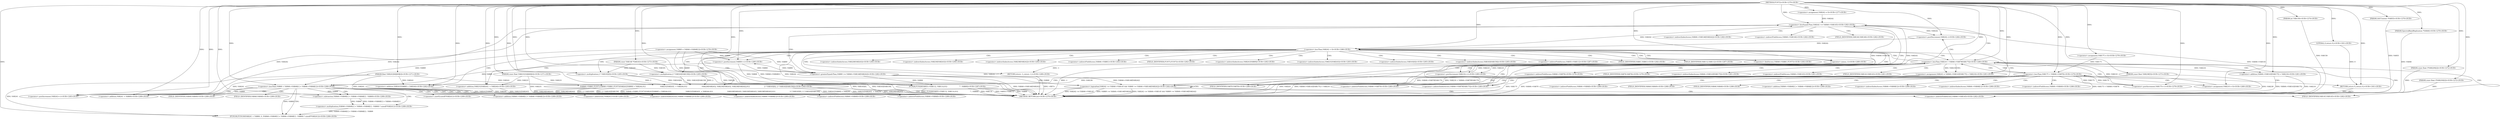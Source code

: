 
digraph "FUN72" {  

"7242" [label = "(METHOD,FUN72)<SUB>1270</SUB>" ]

"7415" [label = "(METHOD_RETURN,int)<SUB>1270</SUB>" ]

"7243" [label = "(PARAM,AACContext *VAR55)<SUB>1270</SUB>" ]

"7244" [label = "(PARAM,SpectralBandReplication *VAR46)<SUB>1270</SUB>" ]

"7245" [label = "(PARAM,float VAR241[64][40][2])<SUB>1271</SUB>" ]

"7246" [label = "(PARAM,const float VAR231[32][40][2])<SUB>1271</SUB>" ]

"7247" [label = "(PARAM,const float (*VAR229)[2])<SUB>1272</SUB>" ]

"7248" [label = "(PARAM,const float (*VAR230)[2])<SUB>1272</SUB>" ]

"7249" [label = "(PARAM,const float VAR238[5])<SUB>1273</SUB>" ]

"7250" [label = "(PARAM,const VAR148 *VAR163)<SUB>1273</SUB>" ]

"7251" [label = "(PARAM,int VAR159)<SUB>1274</SUB>" ]

"7256" [label = "(&lt;operator&gt;.assignment,VAR242 = 0)<SUB>1277</SUB>" ]

"7260" [label = "(&lt;operator&gt;.assignment,VAR69 = VAR46-&gt;VAR48[1])<SUB>1278</SUB>" ]

"7413" [label = "(RETURN,return 0;,return 0;)<SUB>1301</SUB>" ]

"7272" [label = "(&lt;operator&gt;.lessThan,VAR175 &lt; VAR46-&gt;VAR78)<SUB>1279</SUB>" ]

"7277" [label = "(&lt;operator&gt;.postIncrement,VAR175++)<SUB>1279</SUB>" ]

"7377" [label = "(&lt;operator&gt;.lessThan,VAR69 &lt; VAR46-&gt;VAR49[1] + VAR46-&gt;VAR48[1])<SUB>1298</SUB>" ]

"7414" [label = "(LITERAL,0,return 0;)<SUB>1301</SUB>" ]

"7269" [label = "(&lt;operator&gt;.assignment,VAR175 = 0)<SUB>1279</SUB>" ]

"7391" [label = "(FUN100,FUN100(VAR241 + VAR69, 0, (VAR46-&gt;VAR49[1] + VAR46-&gt;VAR48[1] - VAR69) * sizeof(*VAR241)))<SUB>1299</SUB>" ]

"7285" [label = "(&lt;operator&gt;.lessThan,VAR216 &lt; VAR46-&gt;VAR79[VAR175])<SUB>1280</SUB>" ]

"7282" [label = "(&lt;operator&gt;.assignment,VAR216 = 0)<SUB>1280</SUB>" ]

"7293" [label = "(&lt;operator&gt;.postIncrement,VAR216++)<SUB>1280</SUB>" ]

"7295" [label = "(&lt;operator&gt;.postIncrement,VAR69++)<SUB>1280</SUB>" ]

"7299" [label = "(&lt;operator&gt;.assignment,VAR243 = VAR46-&gt;VAR143[VAR175] + VAR216)<SUB>1281</SUB>" ]

"7324" [label = "(&lt;operator&gt;.postDecrement,VAR242--)<SUB>1284</SUB>" ]

"7341" [label = "(VAR46-&gt;VAR61.FUN73,VAR46-&gt;VAR61.FUN73(VAR241[VAR69] + VAR244,\012                            VAR231[VAR243]  + VAR244,\012                            VAR229[VAR243], VAR230[VAR243], VAR238[VAR242],\012                            2 * VAR163[0], 2 * VAR163[VAR159]))<SUB>1292</SUB>" ]

"7392" [label = "(&lt;operator&gt;.addition,VAR241 + VAR69)<SUB>1299</SUB>" ]

"7396" [label = "(&lt;operator&gt;.multiplication,(VAR46-&gt;VAR49[1] + VAR46-&gt;VAR48[1] - VAR69) * sizeof(*VAR241))<SUB>1299</SUB>" ]

"7309" [label = "(&lt;operator&gt;.logicalAnd,VAR242 &lt;= VAR46-&gt;VAR145 &amp;&amp; VAR69 &gt;= VAR46-&gt;VAR146[VAR242])<SUB>1282</SUB>" ]

"7322" [label = "(&lt;operator&gt;.postIncrement,VAR242++)<SUB>1283</SUB>" ]

"7327" [label = "(&lt;operator&gt;.lessThan,VAR242 &lt; 0)<SUB>1286</SUB>" ]

"7397" [label = "(&lt;operator&gt;.subtraction,VAR46-&gt;VAR49[1] + VAR46-&gt;VAR48[1] - VAR69)<SUB>1299</SUB>" ]

"7301" [label = "(&lt;operator&gt;.addition,VAR46-&gt;VAR143[VAR175] + VAR216)<SUB>1281</SUB>" ]

"7331" [label = "(FUN28,FUN28(VAR55-&gt;VAR112, VAR114,\012                       &quot;&quot;, VAR69))<SUB>1287</SUB>" ]

"7338" [label = "(RETURN,return -1;,return -1;)<SUB>1289</SUB>" ]

"7347" [label = "(&lt;operator&gt;.addition,VAR241[VAR69] + VAR244)<SUB>1292</SUB>" ]

"7352" [label = "(&lt;operator&gt;.addition,VAR231[VAR243]  + VAR244)<SUB>1293</SUB>" ]

"7366" [label = "(&lt;operator&gt;.multiplication,2 * VAR163[0])<SUB>1295</SUB>" ]

"7371" [label = "(&lt;operator&gt;.multiplication,2 * VAR163[VAR159])<SUB>1295</SUB>" ]

"7310" [label = "(&lt;operator&gt;.lessEqualsThan,VAR242 &lt;= VAR46-&gt;VAR145)<SUB>1282</SUB>" ]

"7315" [label = "(&lt;operator&gt;.greaterEqualsThan,VAR69 &gt;= VAR46-&gt;VAR146[VAR242])<SUB>1282</SUB>" ]

"7339" [label = "(&lt;operator&gt;.minus,-1)<SUB>1289</SUB>" ]

"7274" [label = "(&lt;operator&gt;.indirectFieldAccess,VAR46-&gt;VAR78)<SUB>1279</SUB>" ]

"7379" [label = "(&lt;operator&gt;.addition,VAR46-&gt;VAR49[1] + VAR46-&gt;VAR48[1])<SUB>1298</SUB>" ]

"7276" [label = "(FIELD_IDENTIFIER,VAR78,VAR78)<SUB>1279</SUB>" ]

"7380" [label = "(&lt;operator&gt;.indirectIndexAccess,VAR46-&gt;VAR49[1])<SUB>1298</SUB>" ]

"7385" [label = "(&lt;operator&gt;.indirectIndexAccess,VAR46-&gt;VAR48[1])<SUB>1298</SUB>" ]

"7287" [label = "(&lt;operator&gt;.indirectIndexAccess,VAR46-&gt;VAR79[VAR175])<SUB>1280</SUB>" ]

"7381" [label = "(&lt;operator&gt;.indirectFieldAccess,VAR46-&gt;VAR49)<SUB>1298</SUB>" ]

"7386" [label = "(&lt;operator&gt;.indirectFieldAccess,VAR46-&gt;VAR48)<SUB>1298</SUB>" ]

"7410" [label = "(&lt;operator&gt;.sizeOf,sizeof(*VAR241))<SUB>1299</SUB>" ]

"7288" [label = "(&lt;operator&gt;.indirectFieldAccess,VAR46-&gt;VAR79)<SUB>1280</SUB>" ]

"7342" [label = "(&lt;operator&gt;.fieldAccess,VAR46-&gt;VAR61.FUN73)<SUB>1292</SUB>" ]

"7357" [label = "(&lt;operator&gt;.indirectIndexAccess,VAR229[VAR243])<SUB>1294</SUB>" ]

"7360" [label = "(&lt;operator&gt;.indirectIndexAccess,VAR230[VAR243])<SUB>1294</SUB>" ]

"7363" [label = "(&lt;operator&gt;.indirectIndexAccess,VAR238[VAR242])<SUB>1294</SUB>" ]

"7383" [label = "(FIELD_IDENTIFIER,VAR49,VAR49)<SUB>1298</SUB>" ]

"7388" [label = "(FIELD_IDENTIFIER,VAR48,VAR48)<SUB>1298</SUB>" ]

"7398" [label = "(&lt;operator&gt;.addition,VAR46-&gt;VAR49[1] + VAR46-&gt;VAR48[1])<SUB>1299</SUB>" ]

"7411" [label = "(&lt;operator&gt;.indirection,*VAR241)<SUB>1299</SUB>" ]

"7290" [label = "(FIELD_IDENTIFIER,VAR79,VAR79)<SUB>1280</SUB>" ]

"7302" [label = "(&lt;operator&gt;.indirectIndexAccess,VAR46-&gt;VAR143[VAR175])<SUB>1281</SUB>" ]

"7343" [label = "(&lt;operator&gt;.indirectFieldAccess,VAR46-&gt;VAR61)<SUB>1292</SUB>" ]

"7346" [label = "(FIELD_IDENTIFIER,FUN73,FUN73)<SUB>1292</SUB>" ]

"7348" [label = "(&lt;operator&gt;.indirectIndexAccess,VAR241[VAR69])<SUB>1292</SUB>" ]

"7353" [label = "(&lt;operator&gt;.indirectIndexAccess,VAR231[VAR243])<SUB>1293</SUB>" ]

"7368" [label = "(&lt;operator&gt;.indirectIndexAccess,VAR163[0])<SUB>1295</SUB>" ]

"7373" [label = "(&lt;operator&gt;.indirectIndexAccess,VAR163[VAR159])<SUB>1295</SUB>" ]

"7399" [label = "(&lt;operator&gt;.indirectIndexAccess,VAR46-&gt;VAR49[1])<SUB>1299</SUB>" ]

"7404" [label = "(&lt;operator&gt;.indirectIndexAccess,VAR46-&gt;VAR48[1])<SUB>1299</SUB>" ]

"7303" [label = "(&lt;operator&gt;.indirectFieldAccess,VAR46-&gt;VAR143)<SUB>1281</SUB>" ]

"7312" [label = "(&lt;operator&gt;.indirectFieldAccess,VAR46-&gt;VAR145)<SUB>1282</SUB>" ]

"7317" [label = "(&lt;operator&gt;.indirectIndexAccess,VAR46-&gt;VAR146[VAR242])<SUB>1282</SUB>" ]

"7332" [label = "(&lt;operator&gt;.indirectFieldAccess,VAR55-&gt;VAR112)<SUB>1287</SUB>" ]

"7345" [label = "(FIELD_IDENTIFIER,VAR61,VAR61)<SUB>1292</SUB>" ]

"7400" [label = "(&lt;operator&gt;.indirectFieldAccess,VAR46-&gt;VAR49)<SUB>1299</SUB>" ]

"7405" [label = "(&lt;operator&gt;.indirectFieldAccess,VAR46-&gt;VAR48)<SUB>1299</SUB>" ]

"7305" [label = "(FIELD_IDENTIFIER,VAR143,VAR143)<SUB>1281</SUB>" ]

"7314" [label = "(FIELD_IDENTIFIER,VAR145,VAR145)<SUB>1282</SUB>" ]

"7318" [label = "(&lt;operator&gt;.indirectFieldAccess,VAR46-&gt;VAR146)<SUB>1282</SUB>" ]

"7334" [label = "(FIELD_IDENTIFIER,VAR112,VAR112)<SUB>1287</SUB>" ]

"7402" [label = "(FIELD_IDENTIFIER,VAR49,VAR49)<SUB>1299</SUB>" ]

"7407" [label = "(FIELD_IDENTIFIER,VAR48,VAR48)<SUB>1299</SUB>" ]

"7320" [label = "(FIELD_IDENTIFIER,VAR146,VAR146)<SUB>1282</SUB>" ]

  "7413" -> "7415"  [ label = "DDG: &lt;RET&gt;"] 

  "7338" -> "7415"  [ label = "DDG: &lt;RET&gt;"] 

  "7243" -> "7415"  [ label = "DDG: VAR55"] 

  "7244" -> "7415"  [ label = "DDG: VAR46"] 

  "7245" -> "7415"  [ label = "DDG: VAR241"] 

  "7246" -> "7415"  [ label = "DDG: VAR231"] 

  "7247" -> "7415"  [ label = "DDG: "] 

  "7248" -> "7415"  [ label = "DDG: "] 

  "7249" -> "7415"  [ label = "DDG: VAR238"] 

  "7250" -> "7415"  [ label = "DDG: VAR163"] 

  "7251" -> "7415"  [ label = "DDG: VAR159"] 

  "7260" -> "7415"  [ label = "DDG: VAR46-&gt;VAR48[1]"] 

  "7272" -> "7415"  [ label = "DDG: VAR175"] 

  "7272" -> "7415"  [ label = "DDG: VAR46-&gt;VAR78"] 

  "7272" -> "7415"  [ label = "DDG: VAR175 &lt; VAR46-&gt;VAR78"] 

  "7285" -> "7415"  [ label = "DDG: VAR46-&gt;VAR79[VAR175]"] 

  "7285" -> "7415"  [ label = "DDG: VAR216 &lt; VAR46-&gt;VAR79[VAR175]"] 

  "7299" -> "7415"  [ label = "DDG: VAR243"] 

  "7301" -> "7415"  [ label = "DDG: VAR46-&gt;VAR143[VAR175]"] 

  "7301" -> "7415"  [ label = "DDG: VAR216"] 

  "7299" -> "7415"  [ label = "DDG: VAR46-&gt;VAR143[VAR175] + VAR216"] 

  "7310" -> "7415"  [ label = "DDG: VAR46-&gt;VAR145"] 

  "7309" -> "7415"  [ label = "DDG: VAR242 &lt;= VAR46-&gt;VAR145"] 

  "7315" -> "7415"  [ label = "DDG: VAR46-&gt;VAR146[VAR242]"] 

  "7309" -> "7415"  [ label = "DDG: VAR69 &gt;= VAR46-&gt;VAR146[VAR242]"] 

  "7309" -> "7415"  [ label = "DDG: VAR242 &lt;= VAR46-&gt;VAR145 &amp;&amp; VAR69 &gt;= VAR46-&gt;VAR146[VAR242]"] 

  "7327" -> "7415"  [ label = "DDG: VAR242"] 

  "7327" -> "7415"  [ label = "DDG: VAR242 &lt; 0"] 

  "7347" -> "7415"  [ label = "DDG: VAR241[VAR69]"] 

  "7341" -> "7415"  [ label = "DDG: VAR241[VAR69] + VAR244"] 

  "7352" -> "7415"  [ label = "DDG: VAR231[VAR243]"] 

  "7352" -> "7415"  [ label = "DDG: VAR244"] 

  "7341" -> "7415"  [ label = "DDG: VAR231[VAR243]  + VAR244"] 

  "7341" -> "7415"  [ label = "DDG: VAR229[VAR243]"] 

  "7341" -> "7415"  [ label = "DDG: VAR230[VAR243]"] 

  "7341" -> "7415"  [ label = "DDG: VAR238[VAR242]"] 

  "7366" -> "7415"  [ label = "DDG: VAR163[0]"] 

  "7341" -> "7415"  [ label = "DDG: 2 * VAR163[0]"] 

  "7371" -> "7415"  [ label = "DDG: VAR163[VAR159]"] 

  "7341" -> "7415"  [ label = "DDG: 2 * VAR163[VAR159]"] 

  "7341" -> "7415"  [ label = "DDG: VAR46-&gt;VAR61.FUN73(VAR241[VAR69] + VAR244,\012                            VAR231[VAR243]  + VAR244,\012                            VAR229[VAR243], VAR230[VAR243], VAR238[VAR242],\012                            2 * VAR163[0], 2 * VAR163[VAR159])"] 

  "7331" -> "7415"  [ label = "DDG: VAR55-&gt;VAR112"] 

  "7331" -> "7415"  [ label = "DDG: VAR69"] 

  "7331" -> "7415"  [ label = "DDG: FUN28(VAR55-&gt;VAR112, VAR114,\012                       &quot;&quot;, VAR69)"] 

  "7339" -> "7415"  [ label = "DDG: -1"] 

  "7331" -> "7415"  [ label = "DDG: VAR114"] 

  "7242" -> "7243"  [ label = "DDG: "] 

  "7242" -> "7244"  [ label = "DDG: "] 

  "7242" -> "7245"  [ label = "DDG: "] 

  "7242" -> "7246"  [ label = "DDG: "] 

  "7242" -> "7247"  [ label = "DDG: "] 

  "7242" -> "7248"  [ label = "DDG: "] 

  "7242" -> "7249"  [ label = "DDG: "] 

  "7242" -> "7250"  [ label = "DDG: "] 

  "7242" -> "7251"  [ label = "DDG: "] 

  "7242" -> "7256"  [ label = "DDG: "] 

  "7414" -> "7413"  [ label = "DDG: 0"] 

  "7242" -> "7413"  [ label = "DDG: "] 

  "7242" -> "7414"  [ label = "DDG: "] 

  "7242" -> "7269"  [ label = "DDG: "] 

  "7269" -> "7272"  [ label = "DDG: VAR175"] 

  "7277" -> "7272"  [ label = "DDG: VAR175"] 

  "7242" -> "7272"  [ label = "DDG: "] 

  "7272" -> "7277"  [ label = "DDG: VAR175"] 

  "7242" -> "7277"  [ label = "DDG: "] 

  "7260" -> "7377"  [ label = "DDG: VAR69"] 

  "7295" -> "7377"  [ label = "DDG: VAR69"] 

  "7242" -> "7377"  [ label = "DDG: "] 

  "7245" -> "7391"  [ label = "DDG: VAR241"] 

  "7242" -> "7391"  [ label = "DDG: "] 

  "7377" -> "7391"  [ label = "DDG: VAR69"] 

  "7396" -> "7391"  [ label = "DDG: VAR46-&gt;VAR49[1] + VAR46-&gt;VAR48[1] - VAR69"] 

  "7242" -> "7282"  [ label = "DDG: "] 

  "7282" -> "7285"  [ label = "DDG: VAR216"] 

  "7293" -> "7285"  [ label = "DDG: VAR216"] 

  "7242" -> "7285"  [ label = "DDG: "] 

  "7285" -> "7299"  [ label = "DDG: VAR216"] 

  "7242" -> "7299"  [ label = "DDG: "] 

  "7245" -> "7392"  [ label = "DDG: VAR241"] 

  "7242" -> "7392"  [ label = "DDG: "] 

  "7377" -> "7392"  [ label = "DDG: VAR69"] 

  "7397" -> "7396"  [ label = "DDG: VAR46-&gt;VAR49[1] + VAR46-&gt;VAR48[1]"] 

  "7397" -> "7396"  [ label = "DDG: VAR69"] 

  "7242" -> "7293"  [ label = "DDG: "] 

  "7285" -> "7293"  [ label = "DDG: VAR216"] 

  "7260" -> "7295"  [ label = "DDG: VAR69"] 

  "7315" -> "7295"  [ label = "DDG: VAR69"] 

  "7242" -> "7295"  [ label = "DDG: "] 

  "7310" -> "7324"  [ label = "DDG: VAR242"] 

  "7242" -> "7324"  [ label = "DDG: "] 

  "7245" -> "7341"  [ label = "DDG: VAR241"] 

  "7242" -> "7341"  [ label = "DDG: "] 

  "7246" -> "7341"  [ label = "DDG: VAR231"] 

  "7249" -> "7341"  [ label = "DDG: VAR238"] 

  "7366" -> "7341"  [ label = "DDG: 2"] 

  "7366" -> "7341"  [ label = "DDG: VAR163[0]"] 

  "7371" -> "7341"  [ label = "DDG: 2"] 

  "7371" -> "7341"  [ label = "DDG: VAR163[VAR159]"] 

  "7242" -> "7397"  [ label = "DDG: "] 

  "7377" -> "7397"  [ label = "DDG: VAR69"] 

  "7285" -> "7301"  [ label = "DDG: VAR216"] 

  "7242" -> "7301"  [ label = "DDG: "] 

  "7310" -> "7309"  [ label = "DDG: VAR242"] 

  "7310" -> "7309"  [ label = "DDG: VAR46-&gt;VAR145"] 

  "7315" -> "7309"  [ label = "DDG: VAR69"] 

  "7315" -> "7309"  [ label = "DDG: VAR46-&gt;VAR146[VAR242]"] 

  "7310" -> "7322"  [ label = "DDG: VAR242"] 

  "7242" -> "7322"  [ label = "DDG: "] 

  "7324" -> "7327"  [ label = "DDG: VAR242"] 

  "7242" -> "7327"  [ label = "DDG: "] 

  "7339" -> "7338"  [ label = "DDG: -1"] 

  "7245" -> "7347"  [ label = "DDG: VAR241"] 

  "7242" -> "7347"  [ label = "DDG: "] 

  "7246" -> "7352"  [ label = "DDG: VAR231"] 

  "7242" -> "7352"  [ label = "DDG: "] 

  "7242" -> "7366"  [ label = "DDG: "] 

  "7250" -> "7366"  [ label = "DDG: VAR163"] 

  "7242" -> "7371"  [ label = "DDG: "] 

  "7250" -> "7371"  [ label = "DDG: VAR163"] 

  "7256" -> "7310"  [ label = "DDG: VAR242"] 

  "7327" -> "7310"  [ label = "DDG: VAR242"] 

  "7322" -> "7310"  [ label = "DDG: VAR242"] 

  "7242" -> "7310"  [ label = "DDG: "] 

  "7260" -> "7315"  [ label = "DDG: VAR69"] 

  "7295" -> "7315"  [ label = "DDG: VAR69"] 

  "7242" -> "7315"  [ label = "DDG: "] 

  "7242" -> "7331"  [ label = "DDG: "] 

  "7260" -> "7331"  [ label = "DDG: VAR69"] 

  "7315" -> "7331"  [ label = "DDG: VAR69"] 

  "7295" -> "7331"  [ label = "DDG: VAR69"] 

  "7242" -> "7339"  [ label = "DDG: "] 

  "7272" -> "7388"  [ label = "CDG: "] 

  "7272" -> "7290"  [ label = "CDG: "] 

  "7272" -> "7377"  [ label = "CDG: "] 

  "7272" -> "7287"  [ label = "CDG: "] 

  "7272" -> "7386"  [ label = "CDG: "] 

  "7272" -> "7385"  [ label = "CDG: "] 

  "7272" -> "7381"  [ label = "CDG: "] 

  "7272" -> "7288"  [ label = "CDG: "] 

  "7272" -> "7380"  [ label = "CDG: "] 

  "7272" -> "7383"  [ label = "CDG: "] 

  "7272" -> "7379"  [ label = "CDG: "] 

  "7272" -> "7413"  [ label = "CDG: "] 

  "7272" -> "7285"  [ label = "CDG: "] 

  "7272" -> "7282"  [ label = "CDG: "] 

  "7377" -> "7407"  [ label = "CDG: "] 

  "7377" -> "7405"  [ label = "CDG: "] 

  "7377" -> "7391"  [ label = "CDG: "] 

  "7377" -> "7411"  [ label = "CDG: "] 

  "7377" -> "7398"  [ label = "CDG: "] 

  "7377" -> "7397"  [ label = "CDG: "] 

  "7377" -> "7400"  [ label = "CDG: "] 

  "7377" -> "7399"  [ label = "CDG: "] 

  "7377" -> "7410"  [ label = "CDG: "] 

  "7377" -> "7396"  [ label = "CDG: "] 

  "7377" -> "7402"  [ label = "CDG: "] 

  "7377" -> "7404"  [ label = "CDG: "] 

  "7377" -> "7392"  [ label = "CDG: "] 

  "7285" -> "7277"  [ label = "CDG: "] 

  "7285" -> "7314"  [ label = "CDG: "] 

  "7285" -> "7272"  [ label = "CDG: "] 

  "7285" -> "7274"  [ label = "CDG: "] 

  "7285" -> "7312"  [ label = "CDG: "] 

  "7285" -> "7309"  [ label = "CDG: "] 

  "7285" -> "7324"  [ label = "CDG: "] 

  "7285" -> "7299"  [ label = "CDG: "] 

  "7285" -> "7305"  [ label = "CDG: "] 

  "7285" -> "7276"  [ label = "CDG: "] 

  "7285" -> "7302"  [ label = "CDG: "] 

  "7285" -> "7303"  [ label = "CDG: "] 

  "7285" -> "7301"  [ label = "CDG: "] 

  "7285" -> "7327"  [ label = "CDG: "] 

  "7285" -> "7310"  [ label = "CDG: "] 

  "7309" -> "7314"  [ label = "CDG: "] 

  "7309" -> "7312"  [ label = "CDG: "] 

  "7309" -> "7309"  [ label = "CDG: "] 

  "7309" -> "7322"  [ label = "CDG: "] 

  "7309" -> "7310"  [ label = "CDG: "] 

  "7327" -> "7371"  [ label = "CDG: "] 

  "7327" -> "7295"  [ label = "CDG: "] 

  "7327" -> "7338"  [ label = "CDG: "] 

  "7327" -> "7331"  [ label = "CDG: "] 

  "7327" -> "7348"  [ label = "CDG: "] 

  "7327" -> "7347"  [ label = "CDG: "] 

  "7327" -> "7366"  [ label = "CDG: "] 

  "7327" -> "7290"  [ label = "CDG: "] 

  "7327" -> "7287"  [ label = "CDG: "] 

  "7327" -> "7343"  [ label = "CDG: "] 

  "7327" -> "7368"  [ label = "CDG: "] 

  "7327" -> "7373"  [ label = "CDG: "] 

  "7327" -> "7341"  [ label = "CDG: "] 

  "7327" -> "7346"  [ label = "CDG: "] 

  "7327" -> "7352"  [ label = "CDG: "] 

  "7327" -> "7342"  [ label = "CDG: "] 

  "7327" -> "7353"  [ label = "CDG: "] 

  "7327" -> "7363"  [ label = "CDG: "] 

  "7327" -> "7288"  [ label = "CDG: "] 

  "7327" -> "7339"  [ label = "CDG: "] 

  "7327" -> "7293"  [ label = "CDG: "] 

  "7327" -> "7332"  [ label = "CDG: "] 

  "7327" -> "7285"  [ label = "CDG: "] 

  "7327" -> "7357"  [ label = "CDG: "] 

  "7327" -> "7334"  [ label = "CDG: "] 

  "7327" -> "7345"  [ label = "CDG: "] 

  "7327" -> "7360"  [ label = "CDG: "] 

  "7310" -> "7320"  [ label = "CDG: "] 

  "7310" -> "7317"  [ label = "CDG: "] 

  "7310" -> "7315"  [ label = "CDG: "] 

  "7310" -> "7318"  [ label = "CDG: "] 

}